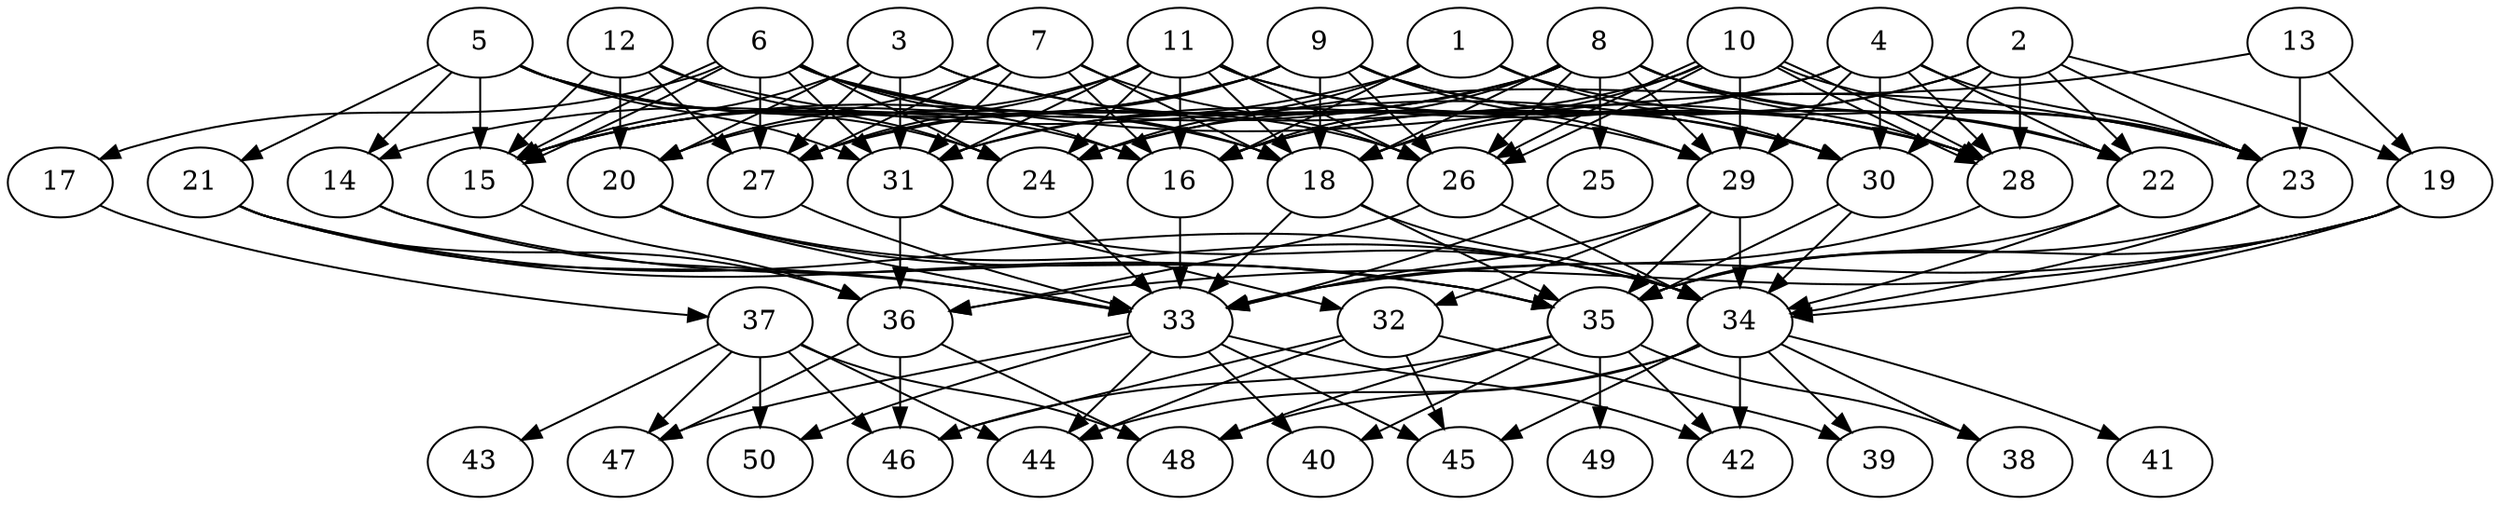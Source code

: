 // DAG (tier=3-complex, mode=data, n=50, ccr=0.505, fat=0.739, density=0.623, regular=0.240, jump=0.290, mindata=4194304, maxdata=33554432)
// DAG automatically generated by daggen at Sun Aug 24 16:33:35 2025
// /home/ermia/Project/Environments/daggen/bin/daggen --dot --ccr 0.505 --fat 0.739 --regular 0.240 --density 0.623 --jump 0.290 --mindata 4194304 --maxdata 33554432 -n 50 
digraph G {
  1 [size="369693359254081728", alpha="0.18", expect_size="184846679627040864"]
  1 -> 15 [size ="8542754913124352"]
  1 -> 16 [size ="8542754913124352"]
  1 -> 23 [size ="8542754913124352"]
  1 -> 24 [size ="8542754913124352"]
  1 -> 30 [size ="8542754913124352"]
  2 [size="5965438729770771456", alpha="0.11", expect_size="2982719364885385728"]
  2 -> 16 [size ="2359715296182272"]
  2 -> 18 [size ="2359715296182272"]
  2 -> 19 [size ="2359715296182272"]
  2 -> 22 [size ="2359715296182272"]
  2 -> 23 [size ="2359715296182272"]
  2 -> 28 [size ="2359715296182272"]
  2 -> 30 [size ="2359715296182272"]
  3 [size="430710980608000000000", alpha="0.06", expect_size="215355490304000000000"]
  3 -> 15 [size ="456261632000000"]
  3 -> 20 [size ="456261632000000"]
  3 -> 27 [size ="456261632000000"]
  3 -> 28 [size ="456261632000000"]
  3 -> 29 [size ="456261632000000"]
  3 -> 31 [size ="456261632000000"]
  4 [size="233381143513372416", alpha="0.03", expect_size="116690571756686208"]
  4 -> 16 [size ="239116608339968"]
  4 -> 22 [size ="239116608339968"]
  4 -> 23 [size ="239116608339968"]
  4 -> 28 [size ="239116608339968"]
  4 -> 29 [size ="239116608339968"]
  4 -> 30 [size ="239116608339968"]
  4 -> 31 [size ="239116608339968"]
  5 [size="10859941152792328", alpha="0.06", expect_size="5429970576396164"]
  5 -> 14 [size ="526320064790528"]
  5 -> 15 [size ="526320064790528"]
  5 -> 16 [size ="526320064790528"]
  5 -> 18 [size ="526320064790528"]
  5 -> 21 [size ="526320064790528"]
  5 -> 24 [size ="526320064790528"]
  5 -> 31 [size ="526320064790528"]
  6 [size="521076357409272128", alpha="0.14", expect_size="260538178704636064"]
  6 -> 15 [size ="293097300819968"]
  6 -> 15 [size ="293097300819968"]
  6 -> 16 [size ="293097300819968"]
  6 -> 17 [size ="293097300819968"]
  6 -> 18 [size ="293097300819968"]
  6 -> 23 [size ="293097300819968"]
  6 -> 24 [size ="293097300819968"]
  6 -> 26 [size ="293097300819968"]
  6 -> 27 [size ="293097300819968"]
  6 -> 31 [size ="293097300819968"]
  7 [size="8692466380671173632", alpha="0.20", expect_size="4346233190335586816"]
  7 -> 16 [size ="4284186265387008"]
  7 -> 18 [size ="4284186265387008"]
  7 -> 20 [size ="4284186265387008"]
  7 -> 26 [size ="4284186265387008"]
  7 -> 27 [size ="4284186265387008"]
  7 -> 31 [size ="4284186265387008"]
  8 [size="30145303547003580", alpha="0.02", expect_size="15072651773501790"]
  8 -> 15 [size ="509839595798528"]
  8 -> 16 [size ="509839595798528"]
  8 -> 18 [size ="509839595798528"]
  8 -> 22 [size ="509839595798528"]
  8 -> 23 [size ="509839595798528"]
  8 -> 25 [size ="509839595798528"]
  8 -> 26 [size ="509839595798528"]
  8 -> 27 [size ="509839595798528"]
  8 -> 28 [size ="509839595798528"]
  8 -> 29 [size ="509839595798528"]
  8 -> 31 [size ="509839595798528"]
  9 [size="8161743559868465283072", alpha="0.20", expect_size="4080871779934232641536"]
  9 -> 14 [size ="3242987567972352"]
  9 -> 15 [size ="3242987567972352"]
  9 -> 18 [size ="3242987567972352"]
  9 -> 22 [size ="3242987567972352"]
  9 -> 26 [size ="3242987567972352"]
  9 -> 27 [size ="3242987567972352"]
  9 -> 28 [size ="3242987567972352"]
  9 -> 29 [size ="3242987567972352"]
  10 [size="1464356914211409664", alpha="0.08", expect_size="732178457105704832"]
  10 -> 18 [size ="1315547887173632"]
  10 -> 23 [size ="1315547887173632"]
  10 -> 24 [size ="1315547887173632"]
  10 -> 26 [size ="1315547887173632"]
  10 -> 26 [size ="1315547887173632"]
  10 -> 28 [size ="1315547887173632"]
  10 -> 28 [size ="1315547887173632"]
  10 -> 29 [size ="1315547887173632"]
  11 [size="15262913515537748197376", alpha="0.15", expect_size="7631456757768874098688"]
  11 -> 16 [size ="4922453428011008"]
  11 -> 18 [size ="4922453428011008"]
  11 -> 20 [size ="4922453428011008"]
  11 -> 24 [size ="4922453428011008"]
  11 -> 26 [size ="4922453428011008"]
  11 -> 27 [size ="4922453428011008"]
  11 -> 28 [size ="4922453428011008"]
  11 -> 30 [size ="4922453428011008"]
  11 -> 31 [size ="4922453428011008"]
  12 [size="34429764841436496", alpha="0.10", expect_size="17214882420718248"]
  12 -> 15 [size ="1757385492267008"]
  12 -> 20 [size ="1757385492267008"]
  12 -> 24 [size ="1757385492267008"]
  12 -> 27 [size ="1757385492267008"]
  12 -> 30 [size ="1757385492267008"]
  13 [size="5819724083664200704", alpha="0.10", expect_size="2909862041832100352"]
  13 -> 19 [size ="2283521712324608"]
  13 -> 23 [size ="2283521712324608"]
  13 -> 24 [size ="2283521712324608"]
  14 [size="2082777748281541120", alpha="0.00", expect_size="1041388874140770560"]
  14 -> 33 [size ="1789585667391488"]
  14 -> 35 [size ="1789585667391488"]
  15 [size="65191477344059952", alpha="0.00", expect_size="32595738672029976"]
  15 -> 36 [size ="7367651458285568"]
  16 [size="20984023477140766720", alpha="0.09", expect_size="10492011738570383360"]
  16 -> 33 [size ="7909784988680192"]
  17 [size="1028804543591934464", alpha="0.12", expect_size="514402271795967232"]
  17 -> 37 [size ="1388167789805568"]
  18 [size="4393100563972951638016", alpha="0.02", expect_size="2196550281986475819008"]
  18 -> 33 [size ="2145873337253888"]
  18 -> 34 [size ="2145873337253888"]
  18 -> 35 [size ="2145873337253888"]
  19 [size="500584340776326004736", alpha="0.10", expect_size="250292170388163002368"]
  19 -> 33 [size ="504360995913728"]
  19 -> 34 [size ="504360995913728"]
  19 -> 35 [size ="504360995913728"]
  19 -> 36 [size ="504360995913728"]
  20 [size="18933165801390223360", alpha="0.07", expect_size="9466582900695111680"]
  20 -> 33 [size ="7572917508374528"]
  20 -> 34 [size ="7572917508374528"]
  20 -> 35 [size ="7572917508374528"]
  21 [size="8337575265094567936", alpha="0.19", expect_size="4168787632547283968"]
  21 -> 33 [size ="3400894565580800"]
  21 -> 34 [size ="3400894565580800"]
  21 -> 35 [size ="3400894565580800"]
  21 -> 36 [size ="3400894565580800"]
  22 [size="96261208214758128", alpha="0.19", expect_size="48130604107379064"]
  22 -> 34 [size ="259508668465152"]
  22 -> 35 [size ="259508668465152"]
  23 [size="11151594489292896", alpha="0.19", expect_size="5575797244646448"]
  23 -> 34 [size ="182554774732800"]
  23 -> 35 [size ="182554774732800"]
  24 [size="18388505717953605402624", alpha="0.01", expect_size="9194252858976802701312"]
  24 -> 33 [size ="5573409408811008"]
  25 [size="2386164101062956032", alpha="0.13", expect_size="1193082050531478016"]
  25 -> 33 [size ="896873057484800"]
  26 [size="27658114239389224665088", alpha="0.00", expect_size="13829057119694612332544"]
  26 -> 34 [size ="7316527866970112"]
  26 -> 36 [size ="7316527866970112"]
  27 [size="76036285644485696", alpha="0.05", expect_size="38018142822242848"]
  27 -> 33 [size ="1798418267635712"]
  28 [size="63380676426751184", alpha="0.19", expect_size="31690338213375592"]
  28 -> 33 [size ="1790320886939648"]
  29 [size="34512030045334248", alpha="0.06", expect_size="17256015022667124"]
  29 -> 32 [size ="1049825642545152"]
  29 -> 33 [size ="1049825642545152"]
  29 -> 34 [size ="1049825642545152"]
  29 -> 35 [size ="1049825642545152"]
  30 [size="6067488888907931648", alpha="0.09", expect_size="3033744444453965824"]
  30 -> 34 [size ="2414620178382848"]
  30 -> 35 [size ="2414620178382848"]
  31 [size="103388176846247024", alpha="0.10", expect_size="51694088423123512"]
  31 -> 32 [size ="5350380221235200"]
  31 -> 34 [size ="5350380221235200"]
  31 -> 36 [size ="5350380221235200"]
  32 [size="1955030619420721414144", alpha="0.10", expect_size="977515309710360707072"]
  32 -> 39 [size ="1250812932128768"]
  32 -> 44 [size ="1250812932128768"]
  32 -> 45 [size ="1250812932128768"]
  32 -> 46 [size ="1250812932128768"]
  33 [size="4990324699309774848", alpha="0.12", expect_size="2495162349654887424"]
  33 -> 40 [size ="5026633773744128"]
  33 -> 42 [size ="5026633773744128"]
  33 -> 44 [size ="5026633773744128"]
  33 -> 45 [size ="5026633773744128"]
  33 -> 47 [size ="5026633773744128"]
  33 -> 50 [size ="5026633773744128"]
  34 [size="20911901548665470976", alpha="0.05", expect_size="10455950774332735488"]
  34 -> 38 [size ="7321483521032192"]
  34 -> 39 [size ="7321483521032192"]
  34 -> 41 [size ="7321483521032192"]
  34 -> 42 [size ="7321483521032192"]
  34 -> 44 [size ="7321483521032192"]
  34 -> 45 [size ="7321483521032192"]
  34 -> 48 [size ="7321483521032192"]
  35 [size="6582570557939218644992", alpha="0.17", expect_size="3291285278969609322496"]
  35 -> 38 [size ="2809875012780032"]
  35 -> 40 [size ="2809875012780032"]
  35 -> 42 [size ="2809875012780032"]
  35 -> 46 [size ="2809875012780032"]
  35 -> 48 [size ="2809875012780032"]
  35 -> 49 [size ="2809875012780032"]
  36 [size="10651903452892125724672", alpha="0.17", expect_size="5325951726446062862336"]
  36 -> 46 [size ="3872946233802752"]
  36 -> 47 [size ="3872946233802752"]
  36 -> 48 [size ="3872946233802752"]
  37 [size="159383358017660672", alpha="0.01", expect_size="79691679008830336"]
  37 -> 43 [size ="3634134534586368"]
  37 -> 44 [size ="3634134534586368"]
  37 -> 46 [size ="3634134534586368"]
  37 -> 47 [size ="3634134534586368"]
  37 -> 48 [size ="3634134534586368"]
  37 -> 50 [size ="3634134534586368"]
  38 [size="67964789857629816", alpha="0.03", expect_size="33982394928814908"]
  39 [size="10867379868489439232", alpha="0.18", expect_size="5433689934244719616"]
  40 [size="5525833302974613504", alpha="0.09", expect_size="2762916651487306752"]
  41 [size="4078184805205473280", alpha="0.06", expect_size="2039092402602736640"]
  42 [size="4386926005657250816", alpha="0.18", expect_size="2193463002828625408"]
  43 [size="20712265800303735996416", alpha="0.08", expect_size="10356132900151867998208"]
  44 [size="40065952198842624", alpha="0.17", expect_size="20032976099421312"]
  45 [size="1037039710566067200", alpha="0.12", expect_size="518519855283033600"]
  46 [size="21096910208599007952896", alpha="0.08", expect_size="10548455104299503976448"]
  47 [size="1905649621198893824", alpha="0.01", expect_size="952824810599446912"]
  48 [size="13180433616676971347968", alpha="0.02", expect_size="6590216808338485673984"]
  49 [size="1172425409340848384", alpha="0.11", expect_size="586212704670424192"]
  50 [size="1367311664537671827456", alpha="0.01", expect_size="683655832268835913728"]
}